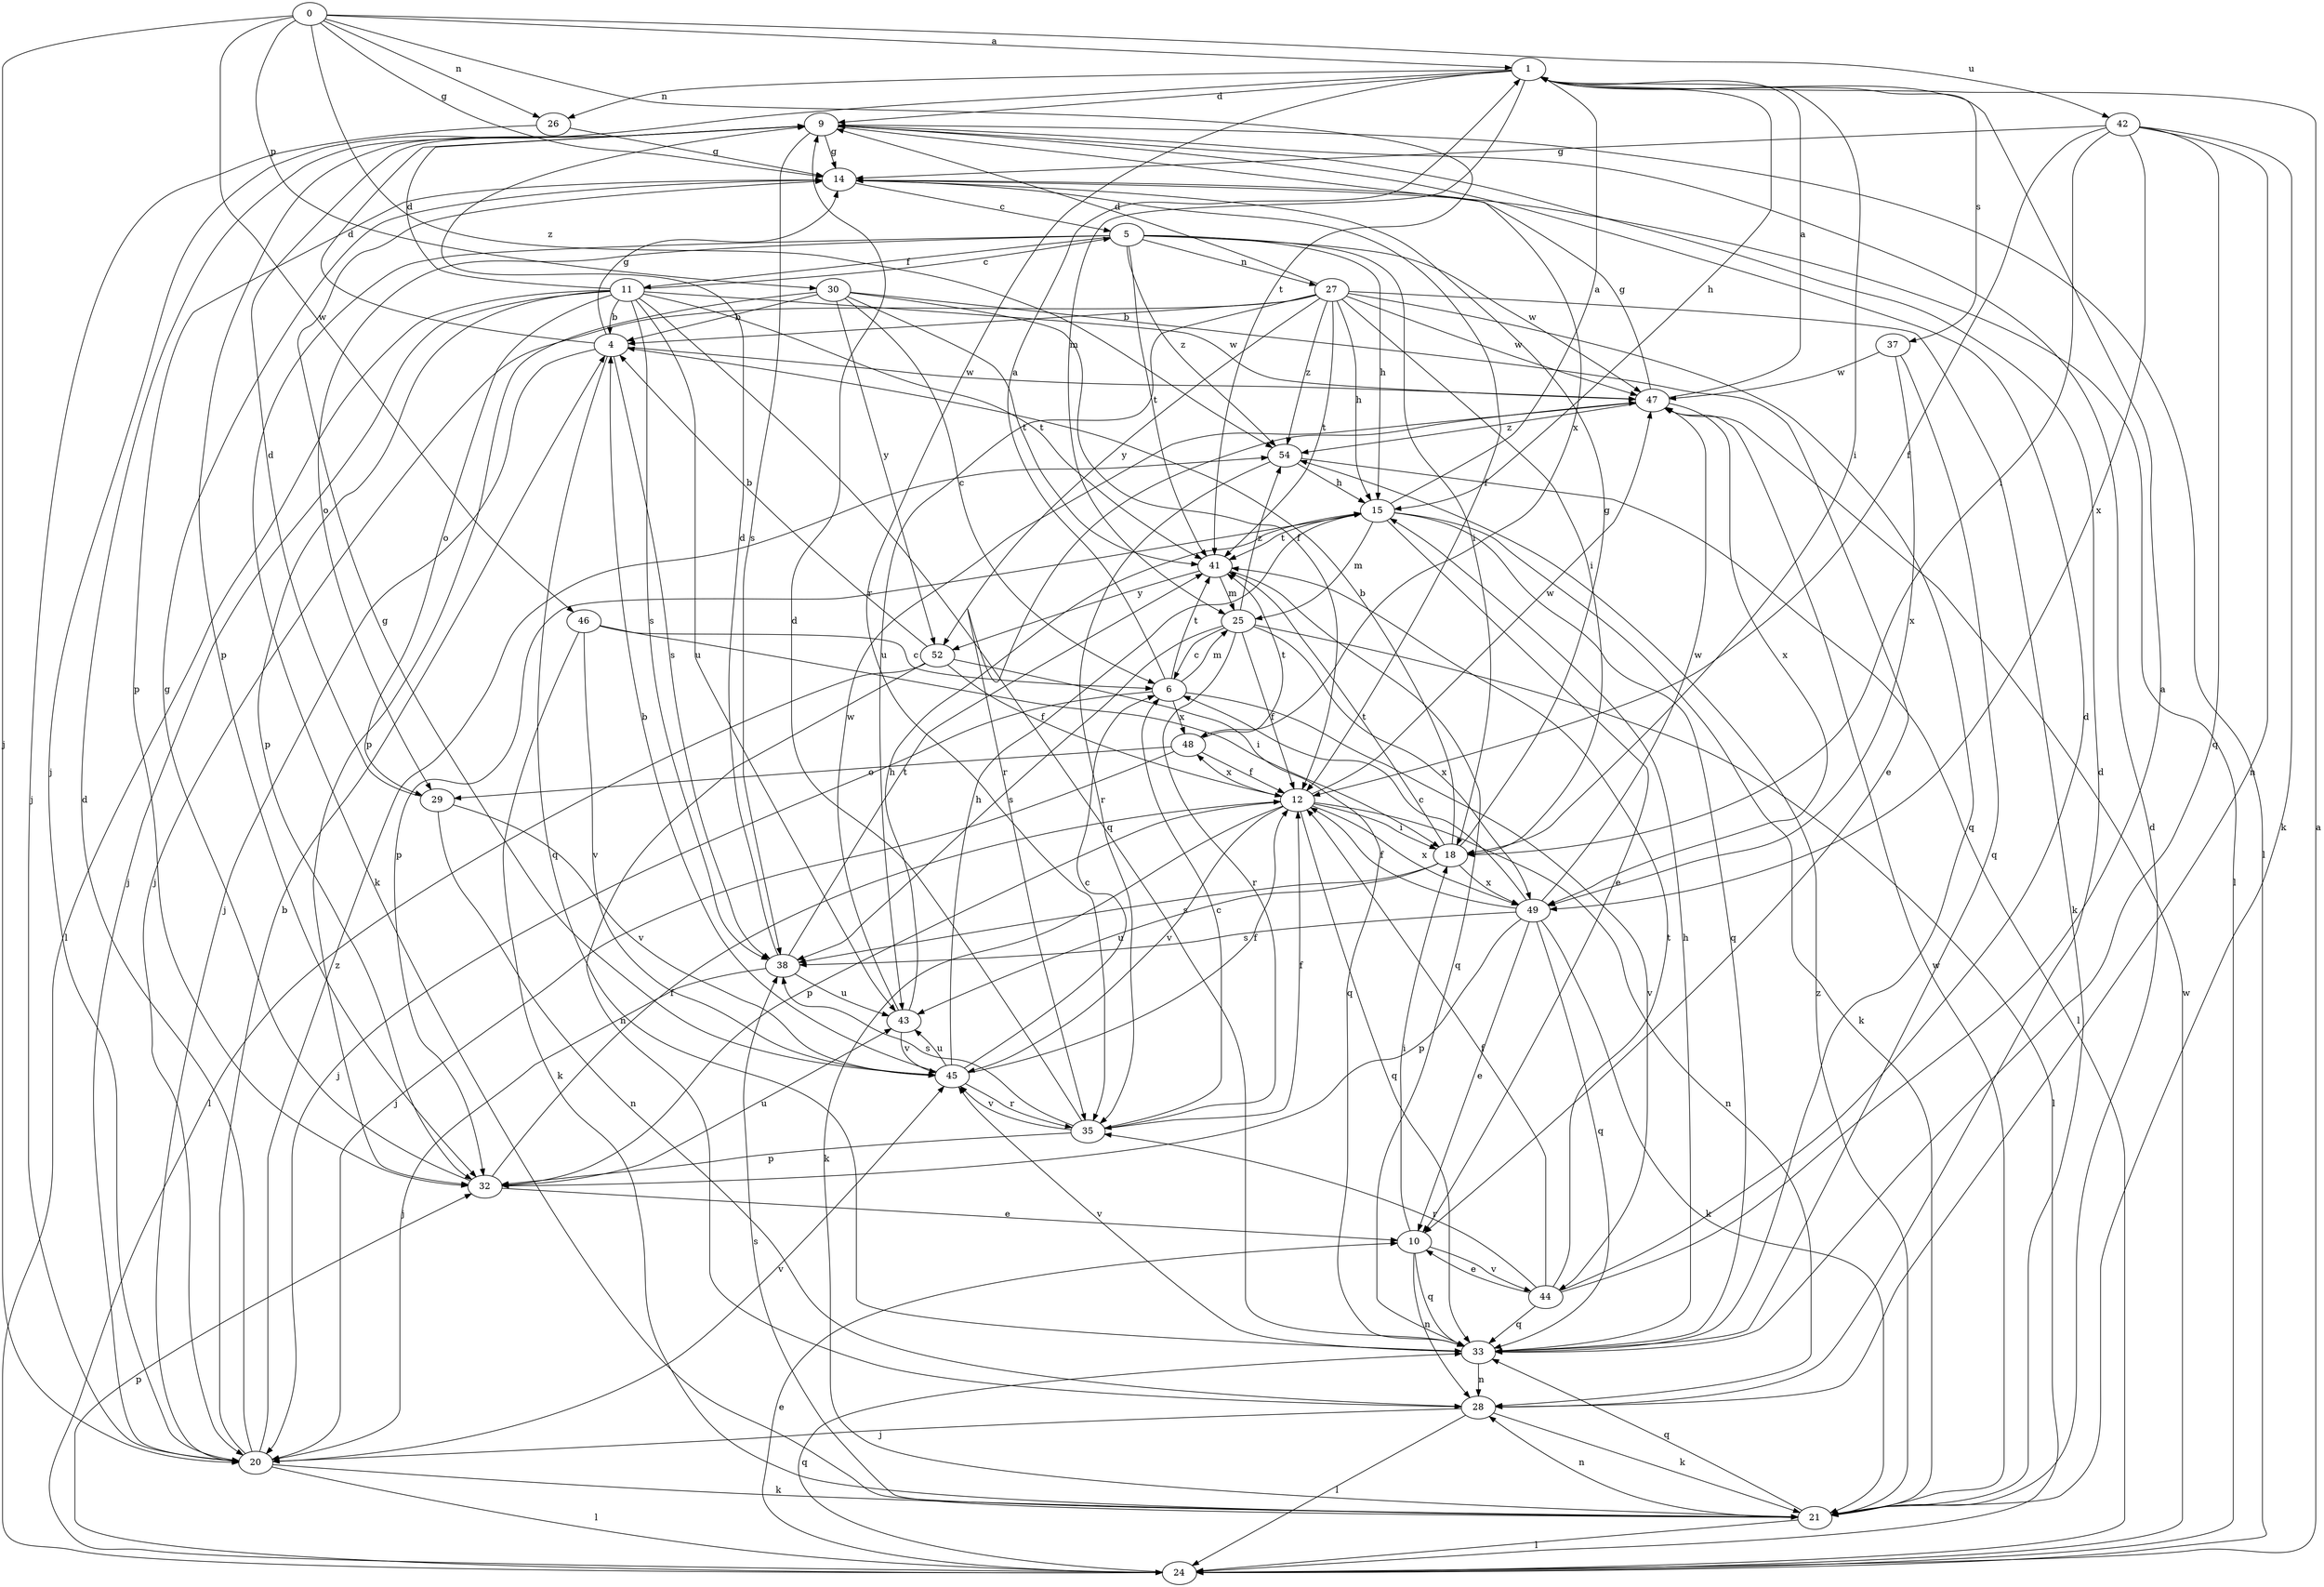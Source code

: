 strict digraph  {
0;
1;
4;
5;
6;
9;
10;
11;
12;
14;
15;
18;
20;
21;
24;
25;
26;
27;
28;
29;
30;
32;
33;
35;
37;
38;
41;
42;
43;
44;
45;
46;
47;
48;
49;
52;
54;
0 -> 1  [label=a];
0 -> 14  [label=g];
0 -> 20  [label=j];
0 -> 26  [label=n];
0 -> 30  [label=p];
0 -> 41  [label=t];
0 -> 42  [label=u];
0 -> 46  [label=w];
0 -> 54  [label=z];
1 -> 9  [label=d];
1 -> 15  [label=h];
1 -> 18  [label=i];
1 -> 20  [label=j];
1 -> 25  [label=m];
1 -> 26  [label=n];
1 -> 35  [label=r];
1 -> 37  [label=s];
4 -> 9  [label=d];
4 -> 14  [label=g];
4 -> 20  [label=j];
4 -> 33  [label=q];
4 -> 38  [label=s];
4 -> 47  [label=w];
5 -> 11  [label=f];
5 -> 15  [label=h];
5 -> 18  [label=i];
5 -> 21  [label=k];
5 -> 27  [label=n];
5 -> 29  [label=o];
5 -> 41  [label=t];
5 -> 47  [label=w];
5 -> 54  [label=z];
6 -> 1  [label=a];
6 -> 20  [label=j];
6 -> 25  [label=m];
6 -> 41  [label=t];
6 -> 44  [label=v];
6 -> 48  [label=x];
9 -> 14  [label=g];
9 -> 24  [label=l];
9 -> 32  [label=p];
9 -> 38  [label=s];
9 -> 48  [label=x];
10 -> 18  [label=i];
10 -> 28  [label=n];
10 -> 33  [label=q];
10 -> 44  [label=v];
11 -> 4  [label=b];
11 -> 5  [label=c];
11 -> 9  [label=d];
11 -> 20  [label=j];
11 -> 24  [label=l];
11 -> 29  [label=o];
11 -> 32  [label=p];
11 -> 33  [label=q];
11 -> 38  [label=s];
11 -> 41  [label=t];
11 -> 43  [label=u];
11 -> 47  [label=w];
12 -> 18  [label=i];
12 -> 21  [label=k];
12 -> 28  [label=n];
12 -> 32  [label=p];
12 -> 33  [label=q];
12 -> 45  [label=v];
12 -> 47  [label=w];
12 -> 48  [label=x];
12 -> 49  [label=x];
14 -> 5  [label=c];
14 -> 12  [label=f];
14 -> 24  [label=l];
14 -> 32  [label=p];
15 -> 1  [label=a];
15 -> 10  [label=e];
15 -> 21  [label=k];
15 -> 25  [label=m];
15 -> 32  [label=p];
15 -> 33  [label=q];
15 -> 41  [label=t];
18 -> 4  [label=b];
18 -> 14  [label=g];
18 -> 38  [label=s];
18 -> 41  [label=t];
18 -> 43  [label=u];
18 -> 49  [label=x];
20 -> 4  [label=b];
20 -> 9  [label=d];
20 -> 21  [label=k];
20 -> 24  [label=l];
20 -> 45  [label=v];
20 -> 54  [label=z];
21 -> 9  [label=d];
21 -> 24  [label=l];
21 -> 28  [label=n];
21 -> 33  [label=q];
21 -> 38  [label=s];
21 -> 47  [label=w];
21 -> 54  [label=z];
24 -> 1  [label=a];
24 -> 10  [label=e];
24 -> 32  [label=p];
24 -> 33  [label=q];
24 -> 47  [label=w];
25 -> 6  [label=c];
25 -> 12  [label=f];
25 -> 24  [label=l];
25 -> 35  [label=r];
25 -> 38  [label=s];
25 -> 49  [label=x];
25 -> 54  [label=z];
26 -> 14  [label=g];
26 -> 20  [label=j];
27 -> 4  [label=b];
27 -> 9  [label=d];
27 -> 15  [label=h];
27 -> 18  [label=i];
27 -> 20  [label=j];
27 -> 21  [label=k];
27 -> 33  [label=q];
27 -> 41  [label=t];
27 -> 43  [label=u];
27 -> 47  [label=w];
27 -> 52  [label=y];
27 -> 54  [label=z];
28 -> 9  [label=d];
28 -> 20  [label=j];
28 -> 21  [label=k];
28 -> 24  [label=l];
29 -> 9  [label=d];
29 -> 28  [label=n];
29 -> 45  [label=v];
30 -> 4  [label=b];
30 -> 6  [label=c];
30 -> 10  [label=e];
30 -> 12  [label=f];
30 -> 32  [label=p];
30 -> 41  [label=t];
30 -> 52  [label=y];
32 -> 10  [label=e];
32 -> 12  [label=f];
32 -> 14  [label=g];
32 -> 43  [label=u];
33 -> 15  [label=h];
33 -> 28  [label=n];
33 -> 45  [label=v];
35 -> 6  [label=c];
35 -> 9  [label=d];
35 -> 12  [label=f];
35 -> 32  [label=p];
35 -> 38  [label=s];
35 -> 45  [label=v];
37 -> 33  [label=q];
37 -> 47  [label=w];
37 -> 49  [label=x];
38 -> 9  [label=d];
38 -> 20  [label=j];
38 -> 41  [label=t];
38 -> 43  [label=u];
41 -> 25  [label=m];
41 -> 33  [label=q];
41 -> 52  [label=y];
42 -> 12  [label=f];
42 -> 14  [label=g];
42 -> 18  [label=i];
42 -> 21  [label=k];
42 -> 28  [label=n];
42 -> 33  [label=q];
42 -> 49  [label=x];
43 -> 15  [label=h];
43 -> 45  [label=v];
43 -> 47  [label=w];
44 -> 1  [label=a];
44 -> 9  [label=d];
44 -> 10  [label=e];
44 -> 12  [label=f];
44 -> 33  [label=q];
44 -> 35  [label=r];
44 -> 41  [label=t];
45 -> 4  [label=b];
45 -> 6  [label=c];
45 -> 12  [label=f];
45 -> 14  [label=g];
45 -> 15  [label=h];
45 -> 35  [label=r];
45 -> 43  [label=u];
46 -> 6  [label=c];
46 -> 18  [label=i];
46 -> 21  [label=k];
46 -> 45  [label=v];
47 -> 1  [label=a];
47 -> 14  [label=g];
47 -> 35  [label=r];
47 -> 49  [label=x];
47 -> 54  [label=z];
48 -> 12  [label=f];
48 -> 20  [label=j];
48 -> 29  [label=o];
48 -> 41  [label=t];
49 -> 6  [label=c];
49 -> 10  [label=e];
49 -> 12  [label=f];
49 -> 21  [label=k];
49 -> 32  [label=p];
49 -> 33  [label=q];
49 -> 38  [label=s];
49 -> 47  [label=w];
52 -> 4  [label=b];
52 -> 12  [label=f];
52 -> 24  [label=l];
52 -> 28  [label=n];
52 -> 33  [label=q];
54 -> 15  [label=h];
54 -> 24  [label=l];
54 -> 35  [label=r];
}

